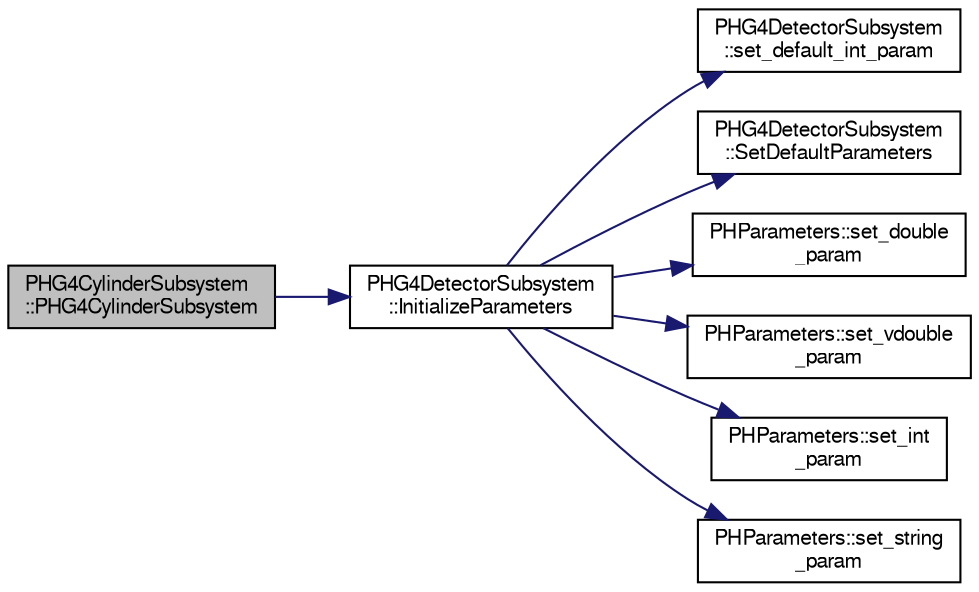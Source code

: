 digraph "PHG4CylinderSubsystem::PHG4CylinderSubsystem"
{
  bgcolor="transparent";
  edge [fontname="FreeSans",fontsize="10",labelfontname="FreeSans",labelfontsize="10"];
  node [fontname="FreeSans",fontsize="10",shape=record];
  rankdir="LR";
  Node1 [label="PHG4CylinderSubsystem\l::PHG4CylinderSubsystem",height=0.2,width=0.4,color="black", fillcolor="grey75", style="filled" fontcolor="black"];
  Node1 -> Node2 [color="midnightblue",fontsize="10",style="solid",fontname="FreeSans"];
  Node2 [label="PHG4DetectorSubsystem\l::InitializeParameters",height=0.2,width=0.4,color="black",URL="$d5/d29/classPHG4DetectorSubsystem.html#add5cbb7bd43524ba72079425ca230200"];
  Node2 -> Node3 [color="midnightblue",fontsize="10",style="solid",fontname="FreeSans"];
  Node3 [label="PHG4DetectorSubsystem\l::set_default_int_param",height=0.2,width=0.4,color="black",URL="$d5/d29/classPHG4DetectorSubsystem.html#aff8499a0c11c3fa5be809484bbd51693"];
  Node2 -> Node4 [color="midnightblue",fontsize="10",style="solid",fontname="FreeSans"];
  Node4 [label="PHG4DetectorSubsystem\l::SetDefaultParameters",height=0.2,width=0.4,color="black",URL="$d5/d29/classPHG4DetectorSubsystem.html#adb39c7396bb4d0a510820ba62a4fa3e4"];
  Node2 -> Node5 [color="midnightblue",fontsize="10",style="solid",fontname="FreeSans"];
  Node5 [label="PHParameters::set_double\l_param",height=0.2,width=0.4,color="black",URL="$dd/dae/classPHParameters.html#a75005aa44390e1eb574603b0b230152b"];
  Node2 -> Node6 [color="midnightblue",fontsize="10",style="solid",fontname="FreeSans"];
  Node6 [label="PHParameters::set_vdouble\l_param",height=0.2,width=0.4,color="black",URL="$dd/dae/classPHParameters.html#ad9201a6d3a8d35bf69695a6fc30babad"];
  Node2 -> Node7 [color="midnightblue",fontsize="10",style="solid",fontname="FreeSans"];
  Node7 [label="PHParameters::set_int\l_param",height=0.2,width=0.4,color="black",URL="$dd/dae/classPHParameters.html#a62881b44dd0564425633070316af66ec"];
  Node2 -> Node8 [color="midnightblue",fontsize="10",style="solid",fontname="FreeSans"];
  Node8 [label="PHParameters::set_string\l_param",height=0.2,width=0.4,color="black",URL="$dd/dae/classPHParameters.html#a2ebd6e499647b20dd41ca164e71ca061"];
}
